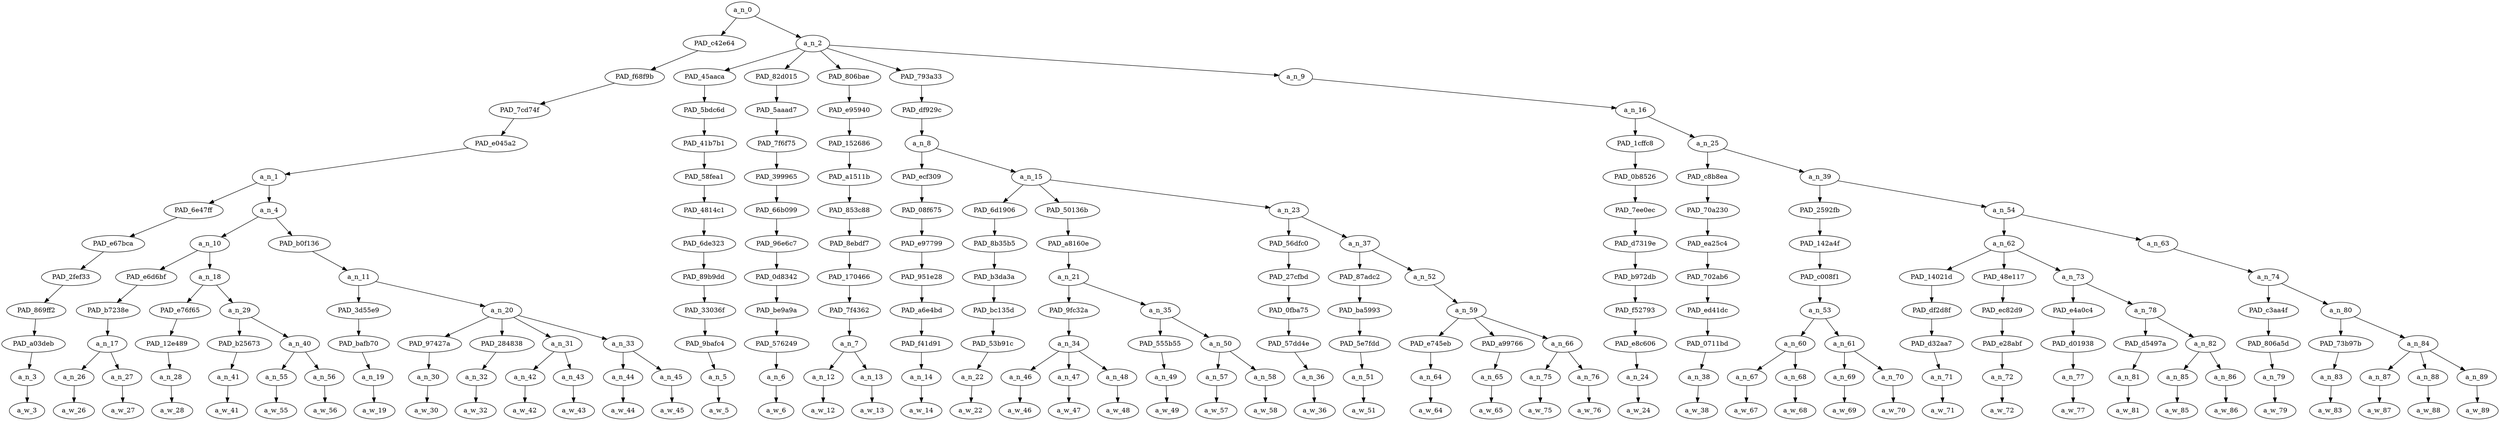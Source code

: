 strict digraph "" {
	a_n_0	[div_dir=-1,
		index=0,
		level=12,
		pos="11.498871527777776,12!",
		text_span="[0, 1, 2, 3, 4, 5, 6, 7, 8, 9, 10, 11, 12, 13, 14, 15, 16, 17, 18, 19, 20, 21, 22, 23, 24, 25, 26, 27, 28, 29, 30, 31, 32, 33, 34, \
35, 36, 37, 38, 39, 40, 41, 42, 43, 44, 45, 46, 47, 48]",
		value=0.99999998];
	PAD_c42e64	[div_dir=-1,
		index=0,
		level=11,
		pos="2.859375,11!",
		text_span="[0, 1, 2, 3, 4, 5, 6, 7, 8, 9, 10, 11, 12, 13]",
		value=0.22912298];
	a_n_0 -> PAD_c42e64;
	a_n_2	[div_dir=-1,
		index=1,
		level=11,
		pos="20.138368055555553,11!",
		text_span="[14, 15, 16, 17, 18, 19, 20, 21, 22, 23, 24, 25, 26, 27, 28, 29, 30, 31, 32, 33, 34, 35, 36, 37, 38, 39, 40, 41, 42, 43, 44, 45, \
46, 47, 48]",
		value=0.77074076];
	a_n_0 -> a_n_2;
	PAD_f68f9b	[div_dir=-1,
		index=0,
		level=10,
		pos="2.859375,10!",
		text_span="[0, 1, 2, 3, 4, 5, 6, 7, 8, 9, 10, 11, 12, 13]",
		value=0.22912298];
	PAD_c42e64 -> PAD_f68f9b;
	PAD_7cd74f	[div_dir=-1,
		index=0,
		level=9,
		pos="2.859375,9!",
		text_span="[0, 1, 2, 3, 4, 5, 6, 7, 8, 9, 10, 11, 12, 13]",
		value=0.22912298];
	PAD_f68f9b -> PAD_7cd74f;
	PAD_e045a2	[div_dir=-1,
		index=0,
		level=8,
		pos="2.859375,8!",
		text_span="[0, 1, 2, 3, 4, 5, 6, 7, 8, 9, 10, 11, 12, 13]",
		value=0.22912298];
	PAD_7cd74f -> PAD_e045a2;
	a_n_1	[div_dir=-1,
		index=0,
		level=7,
		pos="2.859375,7!",
		text_span="[0, 1, 2, 3, 4, 5, 6, 7, 8, 9, 10, 11, 12, 13]",
		value=0.22912298];
	PAD_e045a2 -> a_n_1;
	PAD_6e47ff	[div_dir=-1,
		index=0,
		level=6,
		pos="0.0,6!",
		text_span="[0]",
		value=0.01207400];
	a_n_1 -> PAD_6e47ff;
	a_n_4	[div_dir=-1,
		index=1,
		level=6,
		pos="5.71875,6!",
		text_span="[1, 2, 3, 4, 5, 6, 7, 8, 9, 10, 11, 12, 13]",
		value=0.21695862];
	a_n_1 -> a_n_4;
	PAD_e67bca	[div_dir=-1,
		index=0,
		level=5,
		pos="0.0,5!",
		text_span="[0]",
		value=0.01207400];
	PAD_6e47ff -> PAD_e67bca;
	PAD_2fef33	[div_dir=-1,
		index=0,
		level=4,
		pos="0.0,4!",
		text_span="[0]",
		value=0.01207400];
	PAD_e67bca -> PAD_2fef33;
	PAD_869ff2	[div_dir=-1,
		index=0,
		level=3,
		pos="0.0,3!",
		text_span="[0]",
		value=0.01207400];
	PAD_2fef33 -> PAD_869ff2;
	PAD_a03deb	[div_dir=-1,
		index=0,
		level=2,
		pos="0.0,2!",
		text_span="[0]",
		value=0.01207400];
	PAD_869ff2 -> PAD_a03deb;
	a_n_3	[div_dir=-1,
		index=0,
		level=1,
		pos="0.0,1!",
		text_span="[0]",
		value=0.01207400];
	PAD_a03deb -> a_n_3;
	a_w_3	[div_dir=0,
		index=0,
		level=0,
		pos="0,0!",
		text_span="[0]",
		value=if];
	a_n_3 -> a_w_3;
	a_n_10	[div_dir=-1,
		index=1,
		level=5,
		pos="2.8125,5!",
		text_span="[1, 2, 3, 4, 5, 6]",
		value=0.12956999];
	a_n_4 -> a_n_10;
	PAD_b0f136	[div_dir=-1,
		index=2,
		level=5,
		pos="8.625,5!",
		text_span="[7, 8, 9, 10, 11, 12, 13]",
		value=0.08732496];
	a_n_4 -> PAD_b0f136;
	PAD_e6d6bf	[div_dir=-1,
		index=1,
		level=4,
		pos="1.5,4!",
		text_span="[1, 2]",
		value=0.05733614];
	a_n_10 -> PAD_e6d6bf;
	a_n_18	[div_dir=-1,
		index=2,
		level=4,
		pos="4.125,4!",
		text_span="[3, 4, 5, 6]",
		value=0.07214229];
	a_n_10 -> a_n_18;
	PAD_b7238e	[div_dir=-1,
		index=1,
		level=3,
		pos="1.5,3!",
		text_span="[1, 2]",
		value=0.05733614];
	PAD_e6d6bf -> PAD_b7238e;
	a_n_17	[div_dir=-1,
		index=1,
		level=2,
		pos="1.5,2!",
		text_span="[1, 2]",
		value=0.05733614];
	PAD_b7238e -> a_n_17;
	a_n_26	[div_dir=-1,
		index=1,
		level=1,
		pos="1.0,1!",
		text_span="[1]",
		value=0.01278668];
	a_n_17 -> a_n_26;
	a_n_27	[div_dir=-1,
		index=2,
		level=1,
		pos="2.0,1!",
		text_span="[2]",
		value=0.04442189];
	a_n_17 -> a_n_27;
	a_w_26	[div_dir=0,
		index=1,
		level=0,
		pos="1,0!",
		text_span="[1]",
		value=the];
	a_n_26 -> a_w_26;
	a_w_27	[div_dir=0,
		index=2,
		level=0,
		pos="2,0!",
		text_span="[2]",
		value=greeks];
	a_n_27 -> a_w_27;
	PAD_e76f65	[div_dir=1,
		index=2,
		level=3,
		pos="3.0,3!",
		text_span="[3]",
		value=0.01605423];
	a_n_18 -> PAD_e76f65;
	a_n_29	[div_dir=-1,
		index=3,
		level=3,
		pos="5.25,3!",
		text_span="[4, 5, 6]",
		value=0.05606789];
	a_n_18 -> a_n_29;
	PAD_12e489	[div_dir=1,
		index=2,
		level=2,
		pos="3.0,2!",
		text_span="[3]",
		value=0.01605423];
	PAD_e76f65 -> PAD_12e489;
	a_n_28	[div_dir=1,
		index=3,
		level=1,
		pos="3.0,1!",
		text_span="[3]",
		value=0.01605423];
	PAD_12e489 -> a_n_28;
	a_w_28	[div_dir=0,
		index=3,
		level=0,
		pos="3,0!",
		text_span="[3]",
		value=from];
	a_n_28 -> a_w_28;
	PAD_b25673	[div_dir=-1,
		index=4,
		level=2,
		pos="6.0,2!",
		text_span="[6]",
		value=0.01257296];
	a_n_29 -> PAD_b25673;
	a_n_40	[div_dir=-1,
		index=3,
		level=2,
		pos="4.5,2!",
		text_span="[4, 5]",
		value=0.04342883];
	a_n_29 -> a_n_40;
	a_n_41	[div_dir=-1,
		index=6,
		level=1,
		pos="6.0,1!",
		text_span="[6]",
		value=0.01257296];
	PAD_b25673 -> a_n_41;
	a_w_41	[div_dir=0,
		index=6,
		level=0,
		pos="6,0!",
		text_span="[6]",
		value=ago];
	a_n_41 -> a_w_41;
	a_n_55	[div_dir=-1,
		index=4,
		level=1,
		pos="4.0,1!",
		text_span="[4]",
		value=0.02962683];
	a_n_40 -> a_n_55;
	a_n_56	[div_dir=-1,
		index=5,
		level=1,
		pos="5.0,1!",
		text_span="[5]",
		value=0.01374233];
	a_n_40 -> a_n_56;
	a_w_55	[div_dir=0,
		index=4,
		level=0,
		pos="4,0!",
		text_span="[4]",
		value="<number>"];
	a_n_55 -> a_w_55;
	a_w_56	[div_dir=0,
		index=5,
		level=0,
		pos="5,0!",
		text_span="[5]",
		value=years];
	a_n_56 -> a_w_56;
	a_n_11	[div_dir=-1,
		index=3,
		level=4,
		pos="8.625,4!",
		text_span="[7, 8, 9, 10, 11, 12, 13]",
		value=0.08732496];
	PAD_b0f136 -> a_n_11;
	PAD_3d55e9	[div_dir=1,
		index=4,
		level=3,
		pos="7.0,3!",
		text_span="[7]",
		value=0.00828258];
	a_n_11 -> PAD_3d55e9;
	a_n_20	[div_dir=-1,
		index=5,
		level=3,
		pos="10.25,3!",
		text_span="[8, 9, 10, 11, 12, 13]",
		value=0.07903581];
	a_n_11 -> a_n_20;
	PAD_bafb70	[div_dir=1,
		index=5,
		level=2,
		pos="7.0,2!",
		text_span="[7]",
		value=0.00828258];
	PAD_3d55e9 -> PAD_bafb70;
	a_n_19	[div_dir=1,
		index=7,
		level=1,
		pos="7.0,1!",
		text_span="[7]",
		value=0.00828258];
	PAD_bafb70 -> a_n_19;
	a_w_19	[div_dir=0,
		index=7,
		level=0,
		pos="7,0!",
		text_span="[7]",
		value=could];
	a_n_19 -> a_w_19;
	PAD_97427a	[div_dir=1,
		index=6,
		level=2,
		pos="8.0,2!",
		text_span="[8]",
		value=0.00998220];
	a_n_20 -> PAD_97427a;
	PAD_284838	[div_dir=1,
		index=8,
		level=2,
		pos="11.0,2!",
		text_span="[11]",
		value=0.01036940];
	a_n_20 -> PAD_284838;
	a_n_31	[div_dir=-1,
		index=7,
		level=2,
		pos="9.5,2!",
		text_span="[9, 10]",
		value=0.03996628];
	a_n_20 -> a_n_31;
	a_n_33	[div_dir=-1,
		index=9,
		level=2,
		pos="12.5,2!",
		text_span="[12, 13]",
		value=0.01870803];
	a_n_20 -> a_n_33;
	a_n_30	[div_dir=1,
		index=8,
		level=1,
		pos="8.0,1!",
		text_span="[8]",
		value=0.00998220];
	PAD_97427a -> a_n_30;
	a_w_30	[div_dir=0,
		index=8,
		level=0,
		pos="8,0!",
		text_span="[8]",
		value=see];
	a_n_30 -> a_w_30;
	a_n_32	[div_dir=1,
		index=11,
		level=1,
		pos="11.0,1!",
		text_span="[11]",
		value=0.01036940];
	PAD_284838 -> a_n_32;
	a_w_32	[div_dir=0,
		index=11,
		level=0,
		pos="11,0!",
		text_span="[11]",
		value=now];
	a_n_32 -> a_w_32;
	a_n_42	[div_dir=1,
		index=9,
		level=1,
		pos="9.0,1!",
		text_span="[9]",
		value=0.01118974];
	a_n_31 -> a_n_42;
	a_n_43	[div_dir=-1,
		index=10,
		level=1,
		pos="10.0,1!",
		text_span="[10]",
		value=0.02874736];
	a_n_31 -> a_n_43;
	a_w_42	[div_dir=0,
		index=9,
		level=0,
		pos="9,0!",
		text_span="[9]",
		value=the1];
	a_n_42 -> a_w_42;
	a_w_43	[div_dir=0,
		index=10,
		level=0,
		pos="10,0!",
		text_span="[10]",
		value=olympics];
	a_n_43 -> a_w_43;
	a_n_44	[div_dir=-1,
		index=12,
		level=1,
		pos="12.0,1!",
		text_span="[12]",
		value=0.00883986];
	a_n_33 -> a_n_44;
	a_n_45	[div_dir=1,
		index=13,
		level=1,
		pos="13.0,1!",
		text_span="[13]",
		value=0.00986601];
	a_n_33 -> a_n_45;
	a_w_44	[div_dir=0,
		index=12,
		level=0,
		pos="12,0!",
		text_span="[12]",
		value=they];
	a_n_44 -> a_w_44;
	a_w_45	[div_dir=0,
		index=13,
		level=0,
		pos="13,0!",
		text_span="[13]",
		value=d];
	a_n_45 -> a_w_45;
	PAD_45aaca	[div_dir=-1,
		index=1,
		level=10,
		pos="14.0,10!",
		text_span="[14]",
		value=0.02154623];
	a_n_2 -> PAD_45aaca;
	PAD_82d015	[div_dir=-1,
		index=2,
		level=10,
		pos="15.0,10!",
		text_span="[15]",
		value=0.01234619];
	a_n_2 -> PAD_82d015;
	PAD_806bae	[div_dir=1,
		index=3,
		level=10,
		pos="16.5,10!",
		text_span="[16, 17]",
		value=0.02157853];
	a_n_2 -> PAD_806bae;
	PAD_793a33	[div_dir=-1,
		index=4,
		level=10,
		pos="21.236111111111114,10!",
		text_span="[18, 19, 20, 21, 22, 23, 24, 25, 26, 27, 28, 29, 30, 31]",
		value=0.48967509];
	a_n_2 -> PAD_793a33;
	a_n_9	[div_dir=-1,
		index=5,
		level=10,
		pos="33.955729166666664,10!",
		text_span="[32, 33, 34, 35, 36, 37, 38, 39, 40, 41, 42, 43, 44, 45, 46, 47, 48]",
		value=0.22548946];
	a_n_2 -> a_n_9;
	PAD_5bdc6d	[div_dir=-1,
		index=1,
		level=9,
		pos="14.0,9!",
		text_span="[14]",
		value=0.02154623];
	PAD_45aaca -> PAD_5bdc6d;
	PAD_41b7b1	[div_dir=-1,
		index=1,
		level=8,
		pos="14.0,8!",
		text_span="[14]",
		value=0.02154623];
	PAD_5bdc6d -> PAD_41b7b1;
	PAD_58fea1	[div_dir=-1,
		index=1,
		level=7,
		pos="14.0,7!",
		text_span="[14]",
		value=0.02154623];
	PAD_41b7b1 -> PAD_58fea1;
	PAD_4814c1	[div_dir=-1,
		index=2,
		level=6,
		pos="14.0,6!",
		text_span="[14]",
		value=0.02154623];
	PAD_58fea1 -> PAD_4814c1;
	PAD_6de323	[div_dir=-1,
		index=3,
		level=5,
		pos="14.0,5!",
		text_span="[14]",
		value=0.02154623];
	PAD_4814c1 -> PAD_6de323;
	PAD_89b9dd	[div_dir=-1,
		index=4,
		level=4,
		pos="14.0,4!",
		text_span="[14]",
		value=0.02154623];
	PAD_6de323 -> PAD_89b9dd;
	PAD_33036f	[div_dir=-1,
		index=6,
		level=3,
		pos="14.0,3!",
		text_span="[14]",
		value=0.02154623];
	PAD_89b9dd -> PAD_33036f;
	PAD_9bafc4	[div_dir=-1,
		index=10,
		level=2,
		pos="14.0,2!",
		text_span="[14]",
		value=0.02154623];
	PAD_33036f -> PAD_9bafc4;
	a_n_5	[div_dir=-1,
		index=14,
		level=1,
		pos="14.0,1!",
		text_span="[14]",
		value=0.02154623];
	PAD_9bafc4 -> a_n_5;
	a_w_5	[div_dir=0,
		index=14,
		level=0,
		pos="14,0!",
		text_span="[14]",
		value=throw];
	a_n_5 -> a_w_5;
	PAD_5aaad7	[div_dir=-1,
		index=2,
		level=9,
		pos="15.0,9!",
		text_span="[15]",
		value=0.01234619];
	PAD_82d015 -> PAD_5aaad7;
	PAD_7f6f75	[div_dir=-1,
		index=2,
		level=8,
		pos="15.0,8!",
		text_span="[15]",
		value=0.01234619];
	PAD_5aaad7 -> PAD_7f6f75;
	PAD_399965	[div_dir=-1,
		index=2,
		level=7,
		pos="15.0,7!",
		text_span="[15]",
		value=0.01234619];
	PAD_7f6f75 -> PAD_399965;
	PAD_66b099	[div_dir=-1,
		index=3,
		level=6,
		pos="15.0,6!",
		text_span="[15]",
		value=0.01234619];
	PAD_399965 -> PAD_66b099;
	PAD_96e6c7	[div_dir=-1,
		index=4,
		level=5,
		pos="15.0,5!",
		text_span="[15]",
		value=0.01234619];
	PAD_66b099 -> PAD_96e6c7;
	PAD_0d8342	[div_dir=-1,
		index=5,
		level=4,
		pos="15.0,4!",
		text_span="[15]",
		value=0.01234619];
	PAD_96e6c7 -> PAD_0d8342;
	PAD_be9a9a	[div_dir=-1,
		index=7,
		level=3,
		pos="15.0,3!",
		text_span="[15]",
		value=0.01234619];
	PAD_0d8342 -> PAD_be9a9a;
	PAD_576249	[div_dir=-1,
		index=11,
		level=2,
		pos="15.0,2!",
		text_span="[15]",
		value=0.01234619];
	PAD_be9a9a -> PAD_576249;
	a_n_6	[div_dir=-1,
		index=15,
		level=1,
		pos="15.0,1!",
		text_span="[15]",
		value=0.01234619];
	PAD_576249 -> a_n_6;
	a_w_6	[div_dir=0,
		index=15,
		level=0,
		pos="15,0!",
		text_span="[15]",
		value=up];
	a_n_6 -> a_w_6;
	PAD_e95940	[div_dir=1,
		index=3,
		level=9,
		pos="16.5,9!",
		text_span="[16, 17]",
		value=0.02157853];
	PAD_806bae -> PAD_e95940;
	PAD_152686	[div_dir=1,
		index=3,
		level=8,
		pos="16.5,8!",
		text_span="[16, 17]",
		value=0.02157853];
	PAD_e95940 -> PAD_152686;
	PAD_a1511b	[div_dir=1,
		index=3,
		level=7,
		pos="16.5,7!",
		text_span="[16, 17]",
		value=0.02157853];
	PAD_152686 -> PAD_a1511b;
	PAD_853c88	[div_dir=1,
		index=4,
		level=6,
		pos="16.5,6!",
		text_span="[16, 17]",
		value=0.02157853];
	PAD_a1511b -> PAD_853c88;
	PAD_8ebdf7	[div_dir=1,
		index=5,
		level=5,
		pos="16.5,5!",
		text_span="[16, 17]",
		value=0.02157853];
	PAD_853c88 -> PAD_8ebdf7;
	PAD_170466	[div_dir=1,
		index=6,
		level=4,
		pos="16.5,4!",
		text_span="[16, 17]",
		value=0.02157853];
	PAD_8ebdf7 -> PAD_170466;
	PAD_7f4362	[div_dir=1,
		index=8,
		level=3,
		pos="16.5,3!",
		text_span="[16, 17]",
		value=0.02157853];
	PAD_170466 -> PAD_7f4362;
	a_n_7	[div_dir=1,
		index=12,
		level=2,
		pos="16.5,2!",
		text_span="[16, 17]",
		value=0.02157853];
	PAD_7f4362 -> a_n_7;
	a_n_12	[div_dir=1,
		index=16,
		level=1,
		pos="16.0,1!",
		text_span="[16]",
		value=0.01069309];
	a_n_7 -> a_n_12;
	a_n_13	[div_dir=-1,
		index=17,
		level=1,
		pos="17.0,1!",
		text_span="[17]",
		value=0.01088152];
	a_n_7 -> a_n_13;
	a_w_12	[div_dir=0,
		index=16,
		level=0,
		pos="16,0!",
		text_span="[16]",
		value=it];
	a_n_12 -> a_w_12;
	a_w_13	[div_dir=0,
		index=17,
		level=0,
		pos="17,0!",
		text_span="[17]",
		value=all];
	a_n_13 -> a_w_13;
	PAD_df929c	[div_dir=-1,
		index=4,
		level=9,
		pos="21.236111111111114,9!",
		text_span="[18, 19, 20, 21, 22, 23, 24, 25, 26, 27, 28, 29, 30, 31]",
		value=0.48967509];
	PAD_793a33 -> PAD_df929c;
	a_n_8	[div_dir=-1,
		index=4,
		level=8,
		pos="21.236111111111114,8!",
		text_span="[18, 19, 20, 21, 22, 23, 24, 25, 26, 27, 28, 29, 30, 31]",
		value=0.48967509];
	PAD_df929c -> a_n_8;
	PAD_ecf309	[div_dir=1,
		index=4,
		level=7,
		pos="18.0,7!",
		text_span="[18]",
		value=0.01336699];
	a_n_8 -> PAD_ecf309;
	a_n_15	[div_dir=-1,
		index=5,
		level=7,
		pos="24.472222222222225,7!",
		text_span="[19, 20, 21, 22, 23, 24, 25, 26, 27, 28, 29, 30, 31]",
		value=0.47627391];
	a_n_8 -> a_n_15;
	PAD_08f675	[div_dir=1,
		index=5,
		level=6,
		pos="18.0,6!",
		text_span="[18]",
		value=0.01336699];
	PAD_ecf309 -> PAD_08f675;
	PAD_e97799	[div_dir=1,
		index=6,
		level=5,
		pos="18.0,5!",
		text_span="[18]",
		value=0.01336699];
	PAD_08f675 -> PAD_e97799;
	PAD_951e28	[div_dir=1,
		index=7,
		level=4,
		pos="18.0,4!",
		text_span="[18]",
		value=0.01336699];
	PAD_e97799 -> PAD_951e28;
	PAD_a6e4bd	[div_dir=1,
		index=9,
		level=3,
		pos="18.0,3!",
		text_span="[18]",
		value=0.01336699];
	PAD_951e28 -> PAD_a6e4bd;
	PAD_f41d91	[div_dir=1,
		index=13,
		level=2,
		pos="18.0,2!",
		text_span="[18]",
		value=0.01336699];
	PAD_a6e4bd -> PAD_f41d91;
	a_n_14	[div_dir=1,
		index=18,
		level=1,
		pos="18.0,1!",
		text_span="[18]",
		value=0.01336699];
	PAD_f41d91 -> a_n_14;
	a_w_14	[div_dir=0,
		index=18,
		level=0,
		pos="18,0!",
		text_span="[18]",
		value=about];
	a_n_14 -> a_w_14;
	PAD_6d1906	[div_dir=-1,
		index=7,
		level=6,
		pos="25.0,6!",
		text_span="[25]",
		value=0.01879808];
	a_n_15 -> PAD_6d1906;
	PAD_50136b	[div_dir=-1,
		index=6,
		level=6,
		pos="21.375,6!",
		text_span="[19, 20, 21, 22, 23, 24]",
		value=0.25431882];
	a_n_15 -> PAD_50136b;
	a_n_23	[div_dir=1,
		index=8,
		level=6,
		pos="27.041666666666668,6!",
		text_span="[26, 27, 28, 29, 30, 31]",
		value=0.20311872];
	a_n_15 -> a_n_23;
	PAD_8b35b5	[div_dir=-1,
		index=8,
		level=5,
		pos="25.0,5!",
		text_span="[25]",
		value=0.01879808];
	PAD_6d1906 -> PAD_8b35b5;
	PAD_b3da3a	[div_dir=-1,
		index=9,
		level=4,
		pos="25.0,4!",
		text_span="[25]",
		value=0.01879808];
	PAD_8b35b5 -> PAD_b3da3a;
	PAD_bc135d	[div_dir=-1,
		index=12,
		level=3,
		pos="25.0,3!",
		text_span="[25]",
		value=0.01879808];
	PAD_b3da3a -> PAD_bc135d;
	PAD_53b91c	[div_dir=-1,
		index=17,
		level=2,
		pos="25.0,2!",
		text_span="[25]",
		value=0.01879808];
	PAD_bc135d -> PAD_53b91c;
	a_n_22	[div_dir=-1,
		index=25,
		level=1,
		pos="25.0,1!",
		text_span="[25]",
		value=0.01879808];
	PAD_53b91c -> a_n_22;
	a_w_22	[div_dir=0,
		index=25,
		level=0,
		pos="25,0!",
		text_span="[25]",
		value=and];
	a_n_22 -> a_w_22;
	PAD_a8160e	[div_dir=-1,
		index=7,
		level=5,
		pos="21.375,5!",
		text_span="[19, 20, 21, 22, 23, 24]",
		value=0.25431882];
	PAD_50136b -> PAD_a8160e;
	a_n_21	[div_dir=-1,
		index=8,
		level=4,
		pos="21.375,4!",
		text_span="[19, 20, 21, 22, 23, 24]",
		value=0.25431882];
	PAD_a8160e -> a_n_21;
	PAD_9fc32a	[div_dir=-1,
		index=10,
		level=3,
		pos="20.0,3!",
		text_span="[19, 20, 21]",
		value=0.08118186];
	a_n_21 -> PAD_9fc32a;
	a_n_35	[div_dir=-1,
		index=11,
		level=3,
		pos="22.75,3!",
		text_span="[22, 23, 24]",
		value=0.17305143];
	a_n_21 -> a_n_35;
	a_n_34	[div_dir=-1,
		index=14,
		level=2,
		pos="20.0,2!",
		text_span="[19, 20, 21]",
		value=0.08118186];
	PAD_9fc32a -> a_n_34;
	a_n_46	[div_dir=-1,
		index=19,
		level=1,
		pos="19.0,1!",
		text_span="[19]",
		value=0.01119889];
	a_n_34 -> a_n_46;
	a_n_47	[div_dir=1,
		index=20,
		level=1,
		pos="20.0,1!",
		text_span="[20]",
		value=0.03846795];
	a_n_34 -> a_n_47;
	a_n_48	[div_dir=-1,
		index=21,
		level=1,
		pos="21.0,1!",
		text_span="[21]",
		value=0.03150532];
	a_n_34 -> a_n_48;
	a_w_46	[div_dir=0,
		index=19,
		level=0,
		pos="19,0!",
		text_span="[19]",
		value=more];
	a_n_46 -> a_w_46;
	a_w_47	[div_dir=0,
		index=20,
		level=0,
		pos="20,0!",
		text_span="[20]",
		value=msm];
	a_n_47 -> a_w_47;
	a_w_48	[div_dir=0,
		index=21,
		level=0,
		pos="21,0!",
		text_span="[21]",
		value=promotion];
	a_n_48 -> a_w_48;
	PAD_555b55	[div_dir=-1,
		index=15,
		level=2,
		pos="22.0,2!",
		text_span="[22]",
		value=0.01724973];
	a_n_35 -> PAD_555b55;
	a_n_50	[div_dir=-1,
		index=16,
		level=2,
		pos="23.5,2!",
		text_span="[23, 24]",
		value=0.15568924];
	a_n_35 -> a_n_50;
	a_n_49	[div_dir=-1,
		index=22,
		level=1,
		pos="22.0,1!",
		text_span="[22]",
		value=0.01724973];
	PAD_555b55 -> a_n_49;
	a_w_49	[div_dir=0,
		index=22,
		level=0,
		pos="22,0!",
		text_span="[22]",
		value=of];
	a_n_49 -> a_w_49;
	a_n_57	[div_dir=-1,
		index=23,
		level=1,
		pos="23.0,1!",
		text_span="[23]",
		value=0.08968424];
	a_n_50 -> a_n_57;
	a_n_58	[div_dir=-1,
		index=24,
		level=1,
		pos="24.0,1!",
		text_span="[24]",
		value=0.06590168];
	a_n_50 -> a_n_58;
	a_w_57	[div_dir=0,
		index=23,
		level=0,
		pos="23,0!",
		text_span="[23]",
		value=gays];
	a_n_57 -> a_w_57;
	a_w_58	[div_dir=0,
		index=24,
		level=0,
		pos="24,0!",
		text_span="[24]",
		value=blacks];
	a_n_58 -> a_w_58;
	PAD_56dfc0	[div_dir=1,
		index=9,
		level=5,
		pos="26.0,5!",
		text_span="[26]",
		value=0.01588367];
	a_n_23 -> PAD_56dfc0;
	a_n_37	[div_dir=1,
		index=10,
		level=5,
		pos="28.083333333333336,5!",
		text_span="[27, 28, 29, 30, 31]",
		value=0.18719411];
	a_n_23 -> a_n_37;
	PAD_27cfbd	[div_dir=1,
		index=10,
		level=4,
		pos="26.0,4!",
		text_span="[26]",
		value=0.01588367];
	PAD_56dfc0 -> PAD_27cfbd;
	PAD_0fba75	[div_dir=1,
		index=13,
		level=3,
		pos="26.0,3!",
		text_span="[26]",
		value=0.01588367];
	PAD_27cfbd -> PAD_0fba75;
	PAD_57dd4e	[div_dir=1,
		index=18,
		level=2,
		pos="26.0,2!",
		text_span="[26]",
		value=0.01588367];
	PAD_0fba75 -> PAD_57dd4e;
	a_n_36	[div_dir=1,
		index=26,
		level=1,
		pos="26.0,1!",
		text_span="[26]",
		value=0.01588367];
	PAD_57dd4e -> a_n_36;
	a_w_36	[div_dir=0,
		index=26,
		level=0,
		pos="26,0!",
		text_span="[26]",
		value=those];
	a_n_36 -> a_w_36;
	PAD_87adc2	[div_dir=-1,
		index=11,
		level=4,
		pos="27.0,4!",
		text_span="[27]",
		value=0.01376132];
	a_n_37 -> PAD_87adc2;
	a_n_52	[div_dir=1,
		index=12,
		level=4,
		pos="29.166666666666668,4!",
		text_span="[28, 29, 30, 31]",
		value=0.17341078];
	a_n_37 -> a_n_52;
	PAD_ba5993	[div_dir=-1,
		index=14,
		level=3,
		pos="27.0,3!",
		text_span="[27]",
		value=0.01376132];
	PAD_87adc2 -> PAD_ba5993;
	PAD_5e7fdd	[div_dir=-1,
		index=19,
		level=2,
		pos="27.0,2!",
		text_span="[27]",
		value=0.01376132];
	PAD_ba5993 -> PAD_5e7fdd;
	a_n_51	[div_dir=-1,
		index=27,
		level=1,
		pos="27.0,1!",
		text_span="[27]",
		value=0.01376132];
	PAD_5e7fdd -> a_n_51;
	a_w_51	[div_dir=0,
		index=27,
		level=0,
		pos="27,0!",
		text_span="[27]",
		value=who];
	a_n_51 -> a_w_51;
	a_n_59	[div_dir=1,
		index=15,
		level=3,
		pos="29.166666666666668,3!",
		text_span="[28, 29, 30, 31]",
		value=0.17338607];
	a_n_52 -> a_n_59;
	PAD_e745eb	[div_dir=-1,
		index=20,
		level=2,
		pos="28.0,2!",
		text_span="[28]",
		value=0.03322315];
	a_n_59 -> PAD_e745eb;
	PAD_a99766	[div_dir=1,
		index=21,
		level=2,
		pos="29.0,2!",
		text_span="[29]",
		value=0.10207801];
	a_n_59 -> PAD_a99766;
	a_n_66	[div_dir=1,
		index=22,
		level=2,
		pos="30.5,2!",
		text_span="[30, 31]",
		value=0.03806020];
	a_n_59 -> a_n_66;
	a_n_64	[div_dir=-1,
		index=28,
		level=1,
		pos="28.0,1!",
		text_span="[28]",
		value=0.03322315];
	PAD_e745eb -> a_n_64;
	a_w_64	[div_dir=0,
		index=28,
		level=0,
		pos="28,0!",
		text_span="[28]",
		value=hate];
	a_n_64 -> a_w_64;
	a_n_65	[div_dir=1,
		index=29,
		level=1,
		pos="29.0,1!",
		text_span="[29]",
		value=0.10207801];
	PAD_a99766 -> a_n_65;
	a_w_65	[div_dir=0,
		index=29,
		level=0,
		pos="29,0!",
		text_span="[29]",
		value=whitey];
	a_n_65 -> a_w_65;
	a_n_75	[div_dir=-1,
		index=30,
		level=1,
		pos="30.0,1!",
		text_span="[30]",
		value=0.01500531];
	a_n_66 -> a_n_75;
	a_n_76	[div_dir=1,
		index=31,
		level=1,
		pos="31.0,1!",
		text_span="[31]",
		value=0.02303504];
	a_n_66 -> a_n_76;
	a_w_75	[div_dir=0,
		index=30,
		level=0,
		pos="30,0!",
		text_span="[30]",
		value=back];
	a_n_75 -> a_w_75;
	a_w_76	[div_dir=0,
		index=31,
		level=0,
		pos="31,0!",
		text_span="[31]",
		value=then];
	a_n_76 -> a_w_76;
	a_n_16	[div_dir=-1,
		index=5,
		level=9,
		pos="33.955729166666664,9!",
		text_span="[32, 33, 34, 35, 36, 37, 38, 39, 40, 41, 42, 43, 44, 45, 46, 47, 48]",
		value=0.22539698];
	a_n_9 -> a_n_16;
	PAD_1cffc8	[div_dir=1,
		index=5,
		level=8,
		pos="32.0,8!",
		text_span="[32]",
		value=0.01119030];
	a_n_16 -> PAD_1cffc8;
	a_n_25	[div_dir=-1,
		index=6,
		level=8,
		pos="35.91145833333333,8!",
		text_span="[33, 34, 35, 36, 37, 38, 39, 40, 41, 42, 43, 44, 45, 46, 47, 48]",
		value=0.21411420];
	a_n_16 -> a_n_25;
	PAD_0b8526	[div_dir=1,
		index=6,
		level=7,
		pos="32.0,7!",
		text_span="[32]",
		value=0.01119030];
	PAD_1cffc8 -> PAD_0b8526;
	PAD_7ee0ec	[div_dir=1,
		index=9,
		level=6,
		pos="32.0,6!",
		text_span="[32]",
		value=0.01119030];
	PAD_0b8526 -> PAD_7ee0ec;
	PAD_d7319e	[div_dir=1,
		index=11,
		level=5,
		pos="32.0,5!",
		text_span="[32]",
		value=0.01119030];
	PAD_7ee0ec -> PAD_d7319e;
	PAD_b972db	[div_dir=1,
		index=13,
		level=4,
		pos="32.0,4!",
		text_span="[32]",
		value=0.01119030];
	PAD_d7319e -> PAD_b972db;
	PAD_f52793	[div_dir=1,
		index=16,
		level=3,
		pos="32.0,3!",
		text_span="[32]",
		value=0.01119030];
	PAD_b972db -> PAD_f52793;
	PAD_e8c606	[div_dir=1,
		index=23,
		level=2,
		pos="32.0,2!",
		text_span="[32]",
		value=0.01119030];
	PAD_f52793 -> PAD_e8c606;
	a_n_24	[div_dir=1,
		index=32,
		level=1,
		pos="32.0,1!",
		text_span="[32]",
		value=0.01119030];
	PAD_e8c606 -> a_n_24;
	a_w_24	[div_dir=0,
		index=32,
		level=0,
		pos="32,0!",
		text_span="[32]",
		value=it1];
	a_n_24 -> a_w_24;
	PAD_c8b8ea	[div_dir=-1,
		index=7,
		level=7,
		pos="33.0,7!",
		text_span="[33]",
		value=0.00983726];
	a_n_25 -> PAD_c8b8ea;
	a_n_39	[div_dir=-1,
		index=8,
		level=7,
		pos="38.822916666666664,7!",
		text_span="[34, 35, 36, 37, 38, 39, 40, 41, 42, 43, 44, 45, 46, 47, 48]",
		value=0.20417410];
	a_n_25 -> a_n_39;
	PAD_70a230	[div_dir=-1,
		index=10,
		level=6,
		pos="33.0,6!",
		text_span="[33]",
		value=0.00983726];
	PAD_c8b8ea -> PAD_70a230;
	PAD_ea25c4	[div_dir=-1,
		index=12,
		level=5,
		pos="33.0,5!",
		text_span="[33]",
		value=0.00983726];
	PAD_70a230 -> PAD_ea25c4;
	PAD_702ab6	[div_dir=-1,
		index=14,
		level=4,
		pos="33.0,4!",
		text_span="[33]",
		value=0.00983726];
	PAD_ea25c4 -> PAD_702ab6;
	PAD_ed41dc	[div_dir=-1,
		index=17,
		level=3,
		pos="33.0,3!",
		text_span="[33]",
		value=0.00983726];
	PAD_702ab6 -> PAD_ed41dc;
	PAD_0711bd	[div_dir=-1,
		index=24,
		level=2,
		pos="33.0,2!",
		text_span="[33]",
		value=0.00983726];
	PAD_ed41dc -> PAD_0711bd;
	a_n_38	[div_dir=-1,
		index=33,
		level=1,
		pos="33.0,1!",
		text_span="[33]",
		value=0.00983726];
	PAD_0711bd -> a_n_38;
	a_w_38	[div_dir=0,
		index=33,
		level=0,
		pos="33,0!",
		text_span="[33]",
		value=was];
	a_n_38 -> a_w_38;
	PAD_2592fb	[div_dir=-1,
		index=11,
		level=6,
		pos="35.5,6!",
		text_span="[34, 35, 36, 37]",
		value=0.04951749];
	a_n_39 -> PAD_2592fb;
	a_n_54	[div_dir=-1,
		index=12,
		level=6,
		pos="42.14583333333333,6!",
		text_span="[38, 39, 40, 41, 42, 43, 44, 45, 46, 47, 48]",
		value=0.15455704];
	a_n_39 -> a_n_54;
	PAD_142a4f	[div_dir=-1,
		index=13,
		level=5,
		pos="35.5,5!",
		text_span="[34, 35, 36, 37]",
		value=0.04951749];
	PAD_2592fb -> PAD_142a4f;
	PAD_c008f1	[div_dir=-1,
		index=15,
		level=4,
		pos="35.5,4!",
		text_span="[34, 35, 36, 37]",
		value=0.04951749];
	PAD_142a4f -> PAD_c008f1;
	a_n_53	[div_dir=-1,
		index=18,
		level=3,
		pos="35.5,3!",
		text_span="[34, 35, 36, 37]",
		value=0.04951749];
	PAD_c008f1 -> a_n_53;
	a_n_60	[div_dir=-1,
		index=25,
		level=2,
		pos="34.5,2!",
		text_span="[34, 35]",
		value=0.02580868];
	a_n_53 -> a_n_60;
	a_n_61	[div_dir=-1,
		index=26,
		level=2,
		pos="36.5,2!",
		text_span="[36, 37]",
		value=0.02367820];
	a_n_53 -> a_n_61;
	a_n_67	[div_dir=-1,
		index=34,
		level=1,
		pos="34.0,1!",
		text_span="[34]",
		value=0.00835653];
	a_n_60 -> a_n_67;
	a_n_68	[div_dir=1,
		index=35,
		level=1,
		pos="35.0,1!",
		text_span="[35]",
		value=0.01744775];
	a_n_60 -> a_n_68;
	a_w_67	[div_dir=0,
		index=34,
		level=0,
		pos="34,0!",
		text_span="[34]",
		value=a];
	a_n_67 -> a_w_67;
	a_w_68	[div_dir=0,
		index=35,
		level=0,
		pos="35,0!",
		text_span="[35]",
		value=statement];
	a_n_68 -> a_w_68;
	a_n_69	[div_dir=-1,
		index=36,
		level=1,
		pos="36.0,1!",
		text_span="[36]",
		value=0.01025117];
	a_n_61 -> a_n_69;
	a_n_70	[div_dir=-1,
		index=37,
		level=1,
		pos="37.0,1!",
		text_span="[37]",
		value=0.01338870];
	a_n_61 -> a_n_70;
	a_w_69	[div_dir=0,
		index=36,
		level=0,
		pos="36,0!",
		text_span="[36]",
		value=of1];
	a_n_69 -> a_w_69;
	a_w_70	[div_dir=0,
		index=37,
		level=0,
		pos="37,0!",
		text_span="[37]",
		value=see1];
	a_n_70 -> a_w_70;
	a_n_62	[div_dir=-1,
		index=14,
		level=5,
		pos="39.291666666666664,5!",
		text_span="[38, 39, 40, 41, 42, 43]",
		value=0.08705223];
	a_n_54 -> a_n_62;
	a_n_63	[div_dir=-1,
		index=15,
		level=5,
		pos="45.0,5!",
		text_span="[44, 45, 46, 47, 48]",
		value=0.06740734];
	a_n_54 -> a_n_63;
	PAD_14021d	[div_dir=-1,
		index=16,
		level=4,
		pos="38.0,4!",
		text_span="[38]",
		value=0.00998399];
	a_n_62 -> PAD_14021d;
	PAD_48e117	[div_dir=1,
		index=17,
		level=4,
		pos="39.0,4!",
		text_span="[39]",
		value=0.00870118];
	a_n_62 -> PAD_48e117;
	a_n_73	[div_dir=-1,
		index=18,
		level=4,
		pos="40.875,4!",
		text_span="[40, 41, 42, 43]",
		value=0.06828197];
	a_n_62 -> a_n_73;
	PAD_df2d8f	[div_dir=-1,
		index=19,
		level=3,
		pos="38.0,3!",
		text_span="[38]",
		value=0.00998399];
	PAD_14021d -> PAD_df2d8f;
	PAD_d32aa7	[div_dir=-1,
		index=27,
		level=2,
		pos="38.0,2!",
		text_span="[38]",
		value=0.00998399];
	PAD_df2d8f -> PAD_d32aa7;
	a_n_71	[div_dir=-1,
		index=38,
		level=1,
		pos="38.0,1!",
		text_span="[38]",
		value=0.00998399];
	PAD_d32aa7 -> a_n_71;
	a_w_71	[div_dir=0,
		index=38,
		level=0,
		pos="38,0!",
		text_span="[38]",
		value=do];
	a_n_71 -> a_w_71;
	PAD_ec82d9	[div_dir=1,
		index=20,
		level=3,
		pos="39.0,3!",
		text_span="[39]",
		value=0.00870118];
	PAD_48e117 -> PAD_ec82d9;
	PAD_e28abf	[div_dir=1,
		index=28,
		level=2,
		pos="39.0,2!",
		text_span="[39]",
		value=0.00870118];
	PAD_ec82d9 -> PAD_e28abf;
	a_n_72	[div_dir=1,
		index=39,
		level=1,
		pos="39.0,1!",
		text_span="[39]",
		value=0.00870118];
	PAD_e28abf -> a_n_72;
	a_w_72	[div_dir=0,
		index=39,
		level=0,
		pos="39,0!",
		text_span="[39]",
		value=not];
	a_n_72 -> a_w_72;
	PAD_e4a0c4	[div_dir=-1,
		index=21,
		level=3,
		pos="40.0,3!",
		text_span="[40]",
		value=0.01979935];
	a_n_73 -> PAD_e4a0c4;
	a_n_78	[div_dir=-1,
		index=22,
		level=3,
		pos="41.75,3!",
		text_span="[41, 42, 43]",
		value=0.04841183];
	a_n_73 -> a_n_78;
	PAD_d01938	[div_dir=-1,
		index=29,
		level=2,
		pos="40.0,2!",
		text_span="[40]",
		value=0.01979935];
	PAD_e4a0c4 -> PAD_d01938;
	a_n_77	[div_dir=-1,
		index=40,
		level=1,
		pos="40.0,1!",
		text_span="[40]",
		value=0.01979935];
	PAD_d01938 -> a_n_77;
	a_w_77	[div_dir=0,
		index=40,
		level=0,
		pos="40,0!",
		text_span="[40]",
		value=mess];
	a_n_77 -> a_w_77;
	PAD_d5497a	[div_dir=-1,
		index=30,
		level=2,
		pos="41.0,2!",
		text_span="[41]",
		value=0.00998101];
	a_n_78 -> PAD_d5497a;
	a_n_82	[div_dir=1,
		index=31,
		level=2,
		pos="42.5,2!",
		text_span="[42, 43]",
		value=0.03841136];
	a_n_78 -> a_n_82;
	a_n_81	[div_dir=-1,
		index=41,
		level=1,
		pos="41.0,1!",
		text_span="[41]",
		value=0.00998101];
	PAD_d5497a -> a_n_81;
	a_w_81	[div_dir=0,
		index=41,
		level=0,
		pos="41,0!",
		text_span="[41]",
		value=with];
	a_n_81 -> a_w_81;
	a_n_85	[div_dir=1,
		index=42,
		level=1,
		pos="42.0,1!",
		text_span="[42]",
		value=0.01317532];
	a_n_82 -> a_n_85;
	a_n_86	[div_dir=-1,
		index=43,
		level=1,
		pos="43.0,1!",
		text_span="[43]",
		value=0.02523540];
	a_n_82 -> a_n_86;
	a_w_85	[div_dir=0,
		index=42,
		level=0,
		pos="42,0!",
		text_span="[42]",
		value=my];
	a_n_85 -> a_w_85;
	a_w_86	[div_dir=0,
		index=43,
		level=0,
		pos="43,0!",
		text_span="[43]",
		value=country];
	a_n_86 -> a_w_86;
	a_n_74	[div_dir=-1,
		index=19,
		level=4,
		pos="45.0,4!",
		text_span="[44, 45, 46, 47, 48]",
		value=0.06735582];
	a_n_63 -> a_n_74;
	PAD_c3aa4f	[div_dir=-1,
		index=23,
		level=3,
		pos="44.0,3!",
		text_span="[44]",
		value=0.01256725];
	a_n_74 -> PAD_c3aa4f;
	a_n_80	[div_dir=-1,
		index=24,
		level=3,
		pos="46.0,3!",
		text_span="[45, 46, 47, 48]",
		value=0.05473705];
	a_n_74 -> a_n_80;
	PAD_806a5d	[div_dir=-1,
		index=32,
		level=2,
		pos="44.0,2!",
		text_span="[44]",
		value=0.01256725];
	PAD_c3aa4f -> PAD_806a5d;
	a_n_79	[div_dir=-1,
		index=44,
		level=1,
		pos="44.0,1!",
		text_span="[44]",
		value=0.01256725];
	PAD_806a5d -> a_n_79;
	a_w_79	[div_dir=0,
		index=44,
		level=0,
		pos="44,0!",
		text_span="[44]",
		value=we];
	a_n_79 -> a_w_79;
	PAD_73b97b	[div_dir=-1,
		index=33,
		level=2,
		pos="45.0,2!",
		text_span="[45]",
		value=0.01100647];
	a_n_80 -> PAD_73b97b;
	a_n_84	[div_dir=-1,
		index=34,
		level=2,
		pos="47.0,2!",
		text_span="[46, 47, 48]",
		value=0.04368444];
	a_n_80 -> a_n_84;
	a_n_83	[div_dir=-1,
		index=45,
		level=1,
		pos="45.0,1!",
		text_span="[45]",
		value=0.01100647];
	PAD_73b97b -> a_n_83;
	a_w_83	[div_dir=0,
		index=45,
		level=0,
		pos="45,0!",
		text_span="[45]",
		value=will];
	a_n_83 -> a_w_83;
	a_n_87	[div_dir=-1,
		index=46,
		level=1,
		pos="46.0,1!",
		text_span="[46]",
		value=0.01706720];
	a_n_84 -> a_n_87;
	a_n_88	[div_dir=-1,
		index=47,
		level=1,
		pos="47.0,1!",
		text_span="[47]",
		value=0.01201040];
	a_n_84 -> a_n_88;
	a_n_89	[div_dir=-1,
		index=48,
		level=1,
		pos="48.0,1!",
		text_span="[48]",
		value=0.01456731];
	a_n_84 -> a_n_89;
	a_w_87	[div_dir=0,
		index=46,
		level=0,
		pos="46,0!",
		text_span="[46]",
		value=f];
	a_n_87 -> a_w_87;
	a_w_88	[div_dir=0,
		index=47,
		level=0,
		pos="47,0!",
		text_span="[47]",
		value=you];
	a_n_88 -> a_w_88;
	a_w_89	[div_dir=0,
		index=48,
		level=0,
		pos="48,0!",
		text_span="[48]",
		value=up1];
	a_n_89 -> a_w_89;
}
